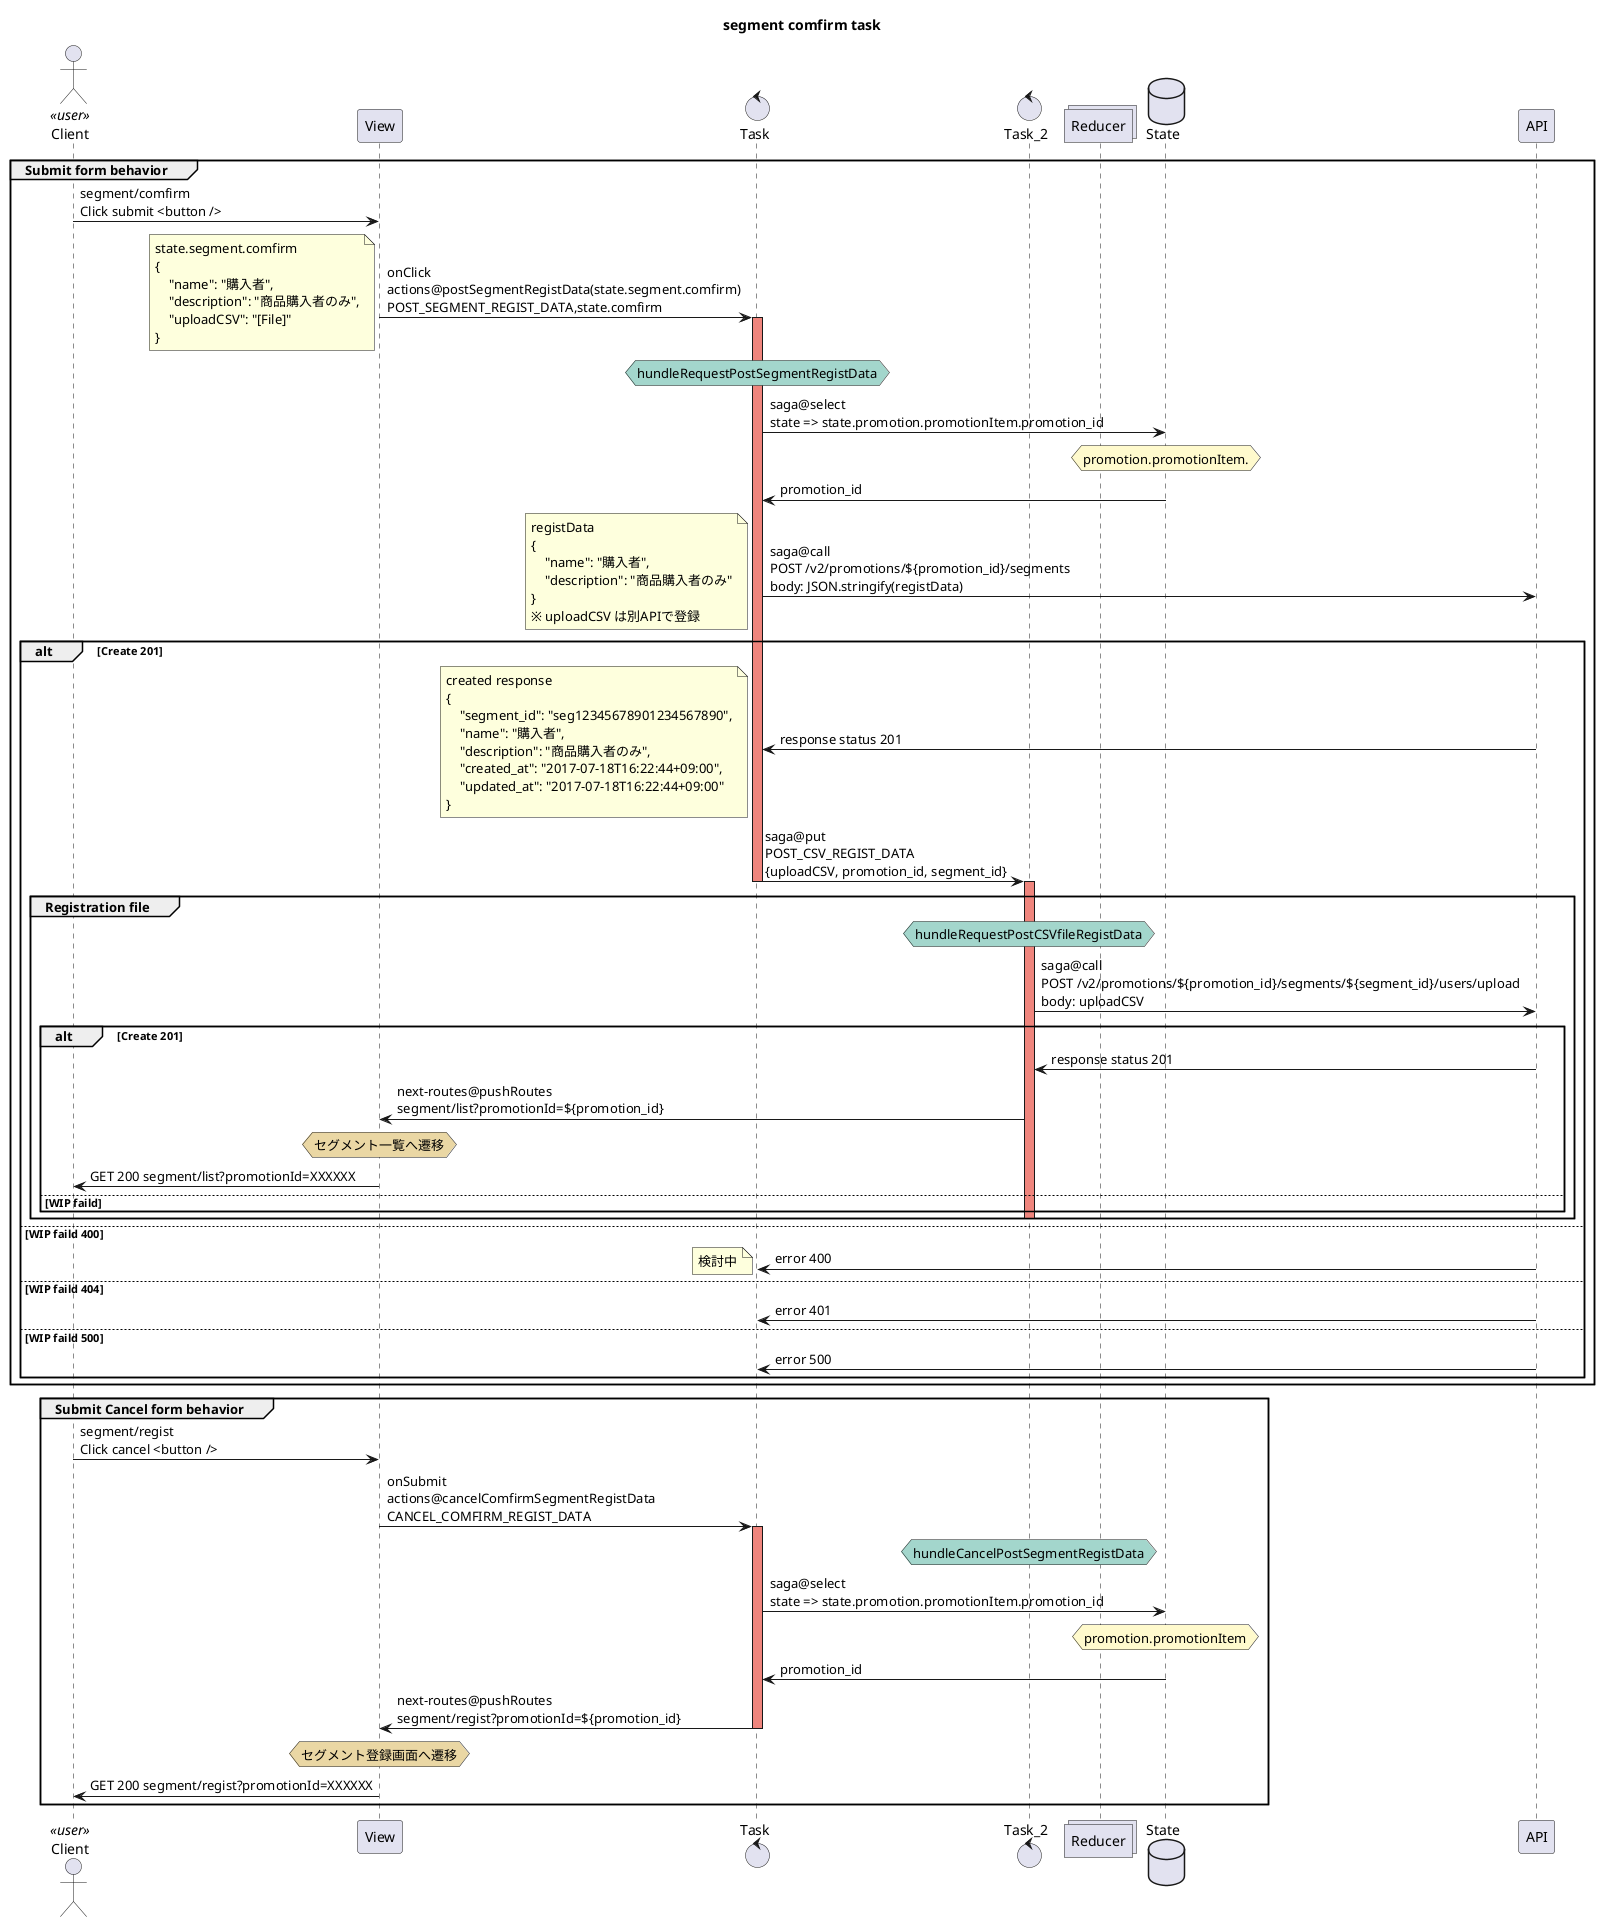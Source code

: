 @startuml
title segment comfirm task

actor Client <<user>>
participant View
control Task
control Task_2
collections Reducer
database State

group Submit form behavior
    Client -> View: segment/comfirm\nClick submit <button />
    View -> Task: onClick\nactions@postSegmentRegistData(state.segment.comfirm)\nPOST_SEGMENT_REGIST_DATA,state.comfirm
    note left
        state.segment.comfirm
        {
            "name": "購入者",
            "description": "商品購入者のみ",
            "uploadCSV": "[File]"
        }
    endnote
    activate Task #ef857d
    hnote over Task #a3d6cc : hundleRequestPostSegmentRegistData
    Task -> State: saga@select\nstate => state.promotion.promotionItem.promotion_id
    hnote over State #fffacd: promotion.promotionItem.
    State -> Task: promotion_id
    Task -> API: saga@call\nPOST /v2/promotions/${promotion_id}/segments\nbody: JSON.stringify(registData)
    note left
        registData
        {
            "name": "購入者",
            "description": "商品購入者のみ"
        }
        ※ uploadCSV は別APIで登録
    endnote
    alt Create 201
        API -> Task: response status 201
        note left
            created response
            {
                "segment_id": "seg12345678901234567890",
                "name": "購入者",
                "description": "商品購入者のみ",
                "created_at": "2017-07-18T16:22:44+09:00",
                "updated_at": "2017-07-18T16:22:44+09:00"
            }
        endnote
        Task -> Task_2: saga@put\nPOST_CSV_REGIST_DATA\n{uploadCSV, promotion_id, segment_id}
        deactivate Task
        group Registration file
            activate Task_2 #ef857d
            hnote over Task_2 #a3d6cc : hundleRequestPostCSVfileRegistData
            Task_2 -> API:  saga@call\nPOST /v2/promotions/${promotion_id}/segments/${segment_id}/users/upload\nbody: uploadCSV
            alt Create 201
                API -> Task_2: response status 201
                Task_2 -> View: next-routes@pushRoutes\nsegment/list?promotionId=${promotion_id}
                hnote over View #ead7a4 : セグメント一覧へ遷移
                View -> Client: GET 200 segment/list?promotionId=XXXXXX
            else WIP faild
                note left
                    検討中
                endnote
            end
            deactivate Task_2
        end
    else WIP faild 400
        API -> Task: error 400
        note left
            検討中
        endnote
    else WIP faild 404
        API -> Task: error 401
    else WIP faild 500
        API -> Task: error 500
    end
end

group Submit Cancel form behavior
    Client -> View: segment/regist\nClick cancel <button />
    View -> Task: onSubmit\nactions@cancelComfirmSegmentRegistData\nCANCEL_COMFIRM_REGIST_DATA
    activate Task #ef857d
    hnote over Task_2 #a3d6cc : hundleCancelPostSegmentRegistData
    Task -> State: saga@select\nstate => state.promotion.promotionItem.promotion_id
    hnote over State #fffacd: promotion.promotionItem
    State -> Task: promotion_id
    Task -> View: next-routes@pushRoutes\nsegment/regist?promotionId=${promotion_id}
    deactivate Task
    hnote over View #ead7a4 : セグメント登録画面へ遷移
    View -> Client: GET 200 segment/regist?promotionId=XXXXXX
end

@enduml